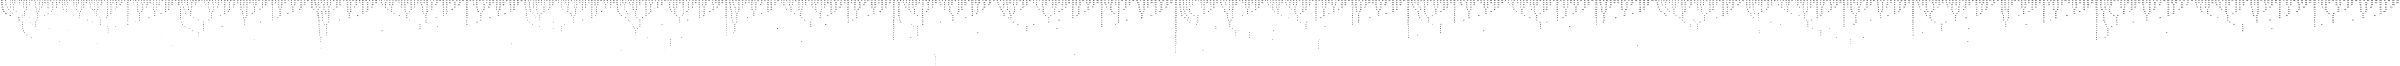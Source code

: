 digraph G {
    size="16,16";
    root=8;
    splines=true;
    2 -> 1;
    4 -> 2;
    8 -> 4;
    16 -> 8;
    5 -> 16;
    32 -> 16;
    64 -> 32;
    10 -> 5;
    21 -> 64;
    128 -> 64;
    3 -> 10;
    20 -> 10;
    256 -> 128;
    6 -> 3;
    40 -> 20;
    42 -> 21;
    85 -> 256;
    512 -> 256;
    13 -> 40;
    80 -> 40;
    84 -> 42;
    12 -> 6;
    1024 -> 512;
    24 -> 12;
    26 -> 13;
    160 -> 80;
    168 -> 84;
    170 -> 85;
    341 -> 1024;
    2048 -> 1024;
    53 -> 160;
    320 -> 160;
    336 -> 168;
    340 -> 170;
    48 -> 24;
    52 -> 26;
    4096 -> 2048;
    640 -> 320;
    672 -> 336;
    96 -> 48;
    113 -> 340;
    680 -> 340;
    106 -> 53;
    682 -> 341;
    17 -> 52;
    104 -> 52;
    1365 -> 4096;
    8192 -> 4096;
    192 -> 96;
    213 -> 640;
    1280 -> 640;
    1344 -> 672;
    1360 -> 680;
    208 -> 104;
    35 -> 106;
    212 -> 106;
    227 -> 682;
    1364 -> 682;
    226 -> 113;
    34 -> 17;
    16384 -> 8192;
    2560 -> 1280;
    384 -> 192;
    2688 -> 1344;
    70 -> 35;
    454 -> 227;
    75 -> 226;
    452 -> 226;
    11 -> 34;
    68 -> 34;
    453 -> 1360;
    2720 -> 1360;
    69 -> 208;
    416 -> 208;
    424 -> 212;
    426 -> 213;
    2730 -> 1365;
    2728 -> 1364;
    5461 -> 16384;
    32768 -> 16384;
    853 -> 2560;
    5120 -> 2560;
    5376 -> 2688;
    768 -> 384;
    904 -> 452;
    136 -> 68;
    23 -> 70;
    140 -> 70;
    151 -> 454;
    908 -> 454;
    906 -> 453;
    5440 -> 2720;
    138 -> 69;
    150 -> 75;
    22 -> 11;
    141 -> 424;
    848 -> 424;
    832 -> 416;
    852 -> 426;
    5460 -> 2730;
    909 -> 2728;
    5456 -> 2728;
    65536 -> 32768;
    10240 -> 5120;
    10752 -> 5376;
    1536 -> 768;
    301 -> 904;
    1808 -> 904;
    45 -> 136;
    272 -> 136;
    1812 -> 906;
    276 -> 138;
    280 -> 140;
    1816 -> 908;
    282 -> 141;
    1818 -> 909;
    300 -> 150;
    46 -> 23;
    302 -> 151;
    7 -> 22;
    44 -> 22;
    1813 -> 5440;
    10880 -> 5440;
    277 -> 832;
    1664 -> 832;
    1696 -> 848;
    10912 -> 5456;
    1704 -> 852;
    1706 -> 853;
    10922 -> 5461;
    10920 -> 5460;
    21845 -> 65536;
    131072 -> 65536;
    3413 -> 10240;
    20480 -> 10240;
    21504 -> 10752;
    3072 -> 1536;
    21760 -> 10880;
    3328 -> 1664;
    14 -> 7;
    3616 -> 1808;
    544 -> 272;
    3624 -> 1812;
    552 -> 276;
    3626 -> 1813;
    554 -> 277;
    605 -> 1816;
    3632 -> 1816;
    93 -> 280;
    560 -> 280;
    564 -> 282;
    3636 -> 1818;
    565 -> 1696;
    3392 -> 1696;
    3637 -> 10912;
    21824 -> 10912;
    3408 -> 1704;
    21840 -> 10920;
    3412 -> 1706;
    21844 -> 10922;
    600 -> 300;
    602 -> 301;
    90 -> 45;
    15 -> 46;
    92 -> 46;
    604 -> 302;
    88 -> 44;
    262144 -> 131072;
    40960 -> 20480;
    43008 -> 21504;
    6144 -> 3072;
    7253 -> 21760;
    43520 -> 21760;
    1109 -> 3328;
    6656 -> 3328;
    28 -> 14;
    30 -> 15;
    1205 -> 3616;
    7232 -> 3616;
    181 -> 544;
    1088 -> 544;
    7248 -> 3624;
    1104 -> 552;
    7252 -> 3626;
    1108 -> 554;
    7264 -> 3632;
    1120 -> 560;
    1128 -> 564;
    7272 -> 3636;
    1130 -> 565;
    7274 -> 3637;
    6784 -> 3392;
    43648 -> 21824;
    6816 -> 3408;
    43680 -> 21840;
    1137 -> 3412;
    6824 -> 3412;
    6826 -> 3413;
    43690 -> 21845;
    7281 -> 21844;
    43688 -> 21844;
    1200 -> 600;
    29 -> 88;
    176 -> 88;
    1204 -> 602;
    180 -> 90;
    184 -> 92;
    186 -> 93;
    1210 -> 605;
    201 -> 604;
    1208 -> 604;
    87381 -> 262144;
    524288 -> 262144;
    13653 -> 40960;
    81920 -> 40960;
    86016 -> 43008;
    12288 -> 6144;
    87040 -> 43520;
    13312 -> 6656;
    2261 -> 6784;
    13568 -> 6784;
    14549 -> 43648;
    87296 -> 43648;
    9 -> 28;
    56 -> 28;
    58 -> 29;
    60 -> 30;
    13632 -> 6816;
    87360 -> 43680;
    13648 -> 6824;
    87376 -> 43688;
    2275 -> 6826;
    13652 -> 6826;
    14563 -> 43690;
    87380 -> 43690;
    2400 -> 1200;
    352 -> 176;
    401 -> 1204;
    2408 -> 1204;
    2410 -> 1205;
    362 -> 181;
    360 -> 180;
    61 -> 184;
    368 -> 184;
    2416 -> 1208;
    372 -> 186;
    403 -> 1210;
    2420 -> 1210;
    14464 -> 7232;
    2176 -> 1088;
    402 -> 201;
    14496 -> 7248;
    2208 -> 1104;
    2417 -> 7252;
    14504 -> 7252;
    14506 -> 7253;
    2218 -> 1109;
    369 -> 1108;
    2216 -> 1108;
    2421 -> 7264;
    14528 -> 7264;
    373 -> 1120;
    2240 -> 1120;
    2256 -> 1128;
    14544 -> 7272;
    2260 -> 1130;
    14548 -> 7274;
    2274 -> 1137;
    14562 -> 7281;
    1048576 -> 524288;
    163840 -> 81920;
    172032 -> 86016;
    24576 -> 12288;
    29013 -> 87040;
    174080 -> 87040;
    4437 -> 13312;
    26624 -> 13312;
    27136 -> 13568;
    174592 -> 87296;
    4821 -> 14464;
    28928 -> 14464;
    18 -> 9;
    802 -> 401;
    804 -> 402;
    806 -> 403;
    28992 -> 14496;
    4416 -> 2208;
    29008 -> 14504;
    4432 -> 2216;
    4835 -> 14506;
    29012 -> 14506;
    739 -> 2218;
    4436 -> 2218;
    112 -> 56;
    19 -> 58;
    116 -> 58;
    120 -> 60;
    122 -> 61;
    27264 -> 13632;
    174720 -> 87360;
    29056 -> 14528;
    4480 -> 2240;
    725 -> 2176;
    4352 -> 2176;
    4549 -> 13648;
    27296 -> 13648;
    29125 -> 87376;
    174752 -> 87376;
    4512 -> 2256;
    29088 -> 14544;
    27304 -> 13652;
    27306 -> 13653;
    174762 -> 87381;
    4522 -> 2261;
    29098 -> 14549;
    174760 -> 87380;
    753 -> 2260;
    4520 -> 2260;
    4849 -> 14548;
    29096 -> 14548;
    4800 -> 2400;
    117 -> 352;
    704 -> 352;
    4548 -> 2274;
    4550 -> 2275;
    29126 -> 14563;
    29124 -> 14562;
    4816 -> 2408;
    720 -> 360;
    803 -> 2410;
    4820 -> 2410;
    724 -> 362;
    736 -> 368;
    805 -> 2416;
    4832 -> 2416;
    4834 -> 2417;
    738 -> 369;
    744 -> 372;
    4840 -> 2420;
    4842 -> 2421;
    746 -> 373;
    349525 -> 1048576;
    2097152 -> 1048576;
    54613 -> 163840;
    327680 -> 163840;
    344064 -> 172032;
    49152 -> 24576;
    348160 -> 174080;
    53248 -> 26624;
    9045 -> 27136;
    54272 -> 27136;
    58197 -> 174592;
    349184 -> 174592;
    57856 -> 28928;
    54528 -> 27264;
    8704 -> 4352;
    9685 -> 29056;
    58112 -> 29056;
    1493 -> 4480;
    8960 -> 4480;
    36 -> 18;
    38 -> 19;
    54592 -> 27296;
    349504 -> 174752;
    267 -> 802;
    1604 -> 802;
    9024 -> 4512;
    1608 -> 804;
    58176 -> 29088;
    1612 -> 806;
    1606 -> 803;
    9101 -> 27304;
    54608 -> 27304;
    58253 -> 174760;
    349520 -> 174760;
    54612 -> 27306;
    349524 -> 174762;
    1507 -> 4522;
    9044 -> 4522;
    9699 -> 29098;
    58196 -> 29098;
    9040 -> 4520;
    58192 -> 29096;
    1610 -> 805;
    57984 -> 28992;
    8832 -> 4416;
    9600 -> 4800;
    1408 -> 704;
    9096 -> 4548;
    9098 -> 4549;
    58250 -> 29125;
    9100 -> 4550;
    58252 -> 29126;
    58248 -> 29124;
    9669 -> 29008;
    58016 -> 29008;
    1477 -> 4432;
    8864 -> 4432;
    1605 -> 4816;
    9632 -> 4816;
    1440 -> 720;
    58024 -> 29012;
    58026 -> 29013;
    8874 -> 4437;
    9642 -> 4821;
    8872 -> 4436;
    349440 -> 174720;
    1450 -> 725;
    9640 -> 4820;
    241 -> 724;
    1448 -> 724;
    245 -> 736;
    1472 -> 736;
    9664 -> 4832;
    1611 -> 4834;
    9668 -> 4834;
    9670 -> 4835;
    1478 -> 739;
    1476 -> 738;
    1488 -> 744;
    1613 -> 4840;
    9680 -> 4840;
    9684 -> 4842;
    1492 -> 746;
    37 -> 112;
    224 -> 112;
    1506 -> 753;
    9698 -> 4849;
    232 -> 116;
    234 -> 117;
    240 -> 120;
    244 -> 122;
    4194304 -> 2097152;
    655360 -> 327680;
    688128 -> 344064;
    98304 -> 49152;
    116053 -> 348160;
    696320 -> 348160;
    17749 -> 53248;
    106496 -> 53248;
    108544 -> 54272;
    698368 -> 349184;
    19285 -> 57856;
    115712 -> 57856;
    2901 -> 8704;
    17408 -> 8704;
    72 -> 36;
    74 -> 37;
    76 -> 38;
    3208 -> 1604;
    3210 -> 1605;
    535 -> 1606;
    3212 -> 1606;
    3216 -> 1608;
    3220 -> 1610;
    3222 -> 1611;
    537 -> 1612;
    3224 -> 1612;
    3226 -> 1613;
    115968 -> 57984;
    17664 -> 8832;
    116032 -> 58016;
    17728 -> 8864;
    19341 -> 58024;
    116048 -> 58024;
    2957 -> 8872;
    17744 -> 8872;
    116052 -> 58026;
    17748 -> 8874;
    448 -> 224;
    77 -> 232;
    464 -> 232;
    468 -> 234;
    480 -> 240;
    482 -> 241;
    81 -> 244;
    488 -> 244;
    490 -> 245;
    109056 -> 54528;
    17920 -> 8960;
    116224 -> 58112;
    698880 -> 349440;
    534 -> 267;
    18197 -> 54592;
    109184 -> 54592;
    116501 -> 349504;
    699008 -> 349504;
    18048 -> 9024;
    116352 -> 58176;
    109216 -> 54608;
    699040 -> 349520;
    3013 -> 9040;
    18080 -> 9040;
    19397 -> 58192;
    116384 -> 58192;
    109224 -> 54612;
    109226 -> 54613;
    699050 -> 349525;
    18090 -> 9045;
    116394 -> 58197;
    699048 -> 349524;
    18088 -> 9044;
    116392 -> 58196;
    19200 -> 9600;
    469 -> 1408;
    2816 -> 1408;
    18192 -> 9096;
    116496 -> 58248;
    18196 -> 9098;
    116500 -> 58250;
    3033 -> 9100;
    18200 -> 9100;
    18202 -> 9101;
    116506 -> 58253;
    19417 -> 58252;
    116504 -> 58252;
    19264 -> 9632;
    2880 -> 1440;
    3213 -> 9640;
    19280 -> 9640;
    2896 -> 1448;
    19284 -> 9642;
    483 -> 1450;
    2900 -> 1450;
    2944 -> 1472;
    3221 -> 9664;
    19328 -> 9664;
    19336 -> 9668;
    19338 -> 9669;
    2954 -> 1477;
    3223 -> 9670;
    19340 -> 9670;
    2956 -> 1478;
    2952 -> 1476;
    2976 -> 1488;
    19360 -> 9680;
    19368 -> 9684;
    19370 -> 9685;
    2986 -> 1493;
    497 -> 1492;
    2984 -> 1492;
    3012 -> 1506;
    3014 -> 1507;
    19398 -> 9699;
    19396 -> 9698;
    1398101 -> 4194304;
    8388608 -> 4194304;
    218453 -> 655360;
    1310720 -> 655360;
    196608 -> 98304;
    1376256 -> 688128;
    1392640 -> 696320;
    212992 -> 106496;
    36181 -> 108544;
    217088 -> 108544;
    232789 -> 698368;
    1396736 -> 698368;
    231424 -> 115712;
    34816 -> 17408;
    1068 -> 534;
    1070 -> 535;
    1074 -> 537;
    5973 -> 17920;
    35840 -> 17920;
    38741 -> 116224;
    232448 -> 116224;
    144 -> 72;
    148 -> 74;
    25 -> 76;
    152 -> 76;
    154 -> 77;
    162 -> 81;
    36096 -> 18048;
    232704 -> 116352;
    218368 -> 109184;
    1398016 -> 699008;
    1069 -> 3208;
    6416 -> 3208;
    6420 -> 3210;
    6424 -> 3212;
    6426 -> 3213;
    6432 -> 3216;
    1073 -> 3220;
    6440 -> 3220;
    6442 -> 3221;
    6444 -> 3222;
    6446 -> 3223;
    6448 -> 3224;
    1075 -> 3226;
    6452 -> 3226;
    36405 -> 109216;
    218432 -> 109216;
    233013 -> 699040;
    1398080 -> 699040;
    36160 -> 18080;
    232768 -> 116384;
    218448 -> 109224;
    1398096 -> 699048;
    218452 -> 109226;
    1398100 -> 699050;
    36180 -> 18090;
    232788 -> 116394;
    6029 -> 18088;
    36176 -> 18088;
    38797 -> 116392;
    232784 -> 116392;
    38560 -> 19280;
    965 -> 2896;
    5792 -> 2896;
    231936 -> 115968;
    35328 -> 17664;
    38400 -> 19200;
    5632 -> 2816;
    36384 -> 18192;
    232992 -> 116496;
    6065 -> 18196;
    36392 -> 18196;
    36394 -> 18197;
    233002 -> 116501;
    38833 -> 116500;
    233000 -> 116500;
    36400 -> 18200;
    233008 -> 116504;
    6067 -> 18202;
    36404 -> 18202;
    38835 -> 116506;
    233012 -> 116506;
    38677 -> 116032;
    232064 -> 116032;
    5909 -> 17728;
    35456 -> 17728;
    6421 -> 19264;
    38528 -> 19264;
    5760 -> 2880;
    232096 -> 116048;
    218112 -> 109056;
    1397760 -> 698880;
    35488 -> 17744;
    232104 -> 116052;
    232106 -> 116053;
    35498 -> 17749;
    38570 -> 19285;
    5802 -> 2901;
    35496 -> 17748;
    38568 -> 19284;
    5800 -> 2900;
    981 -> 2944;
    5888 -> 2944;
    38656 -> 19328;
    6445 -> 19336;
    38672 -> 19336;
    5904 -> 2952;
    38676 -> 19338;
    5908 -> 2954;
    38680 -> 19340;
    38682 -> 19341;
    5914 -> 2957;
    985 -> 2956;
    5912 -> 2956;
    5952 -> 2976;
    6453 -> 19360;
    38720 -> 19360;
    38736 -> 19368;
    5968 -> 2984;
    38740 -> 19370;
    995 -> 2986;
    5972 -> 2986;
    149 -> 448;
    896 -> 448;
    6024 -> 3012;
    6026 -> 3013;
    38794 -> 19397;
    6028 -> 3014;
    38796 -> 19398;
    6465 -> 19396;
    38792 -> 19396;
    928 -> 464;
    936 -> 468;
    938 -> 469;
    6066 -> 3033;
    38834 -> 19417;
    960 -> 480;
    964 -> 482;
    966 -> 483;
    976 -> 488;
    163 -> 490;
    980 -> 490;
    994 -> 497;
    16777216 -> 8388608;
    2621440 -> 1310720;
    393216 -> 196608;
    2752512 -> 1376256;
    464213 -> 1392640;
    2785280 -> 1392640;
    70997 -> 212992;
    425984 -> 212992;
    434176 -> 217088;
    2793472 -> 1396736;
    77141 -> 231424;
    462848 -> 231424;
    11605 -> 34816;
    69632 -> 34816;
    50 -> 25;
    72768 -> 36384;
    465984 -> 232992;
    72784 -> 36392;
    466000 -> 233000;
    12131 -> 36394;
    72788 -> 36394;
    77667 -> 233002;
    466004 -> 233002;
    2136 -> 1068;
    2138 -> 1069;
    2140 -> 1070;
    12133 -> 36400;
    72800 -> 36400;
    2146 -> 1073;
    2148 -> 1074;
    2150 -> 1075;
    77669 -> 233008;
    466016 -> 233008;
    72810 -> 36405;
    466026 -> 233013;
    72808 -> 36404;
    466024 -> 233012;
    70656 -> 35328;
    463872 -> 231936;
    71680 -> 35840;
    464896 -> 232448;
    464128 -> 232064;
    70912 -> 35456;
    77056 -> 38528;
    11520 -> 5760;
    288 -> 144;
    49 -> 148;
    296 -> 148;
    298 -> 149;
    304 -> 152;
    51 -> 154;
    308 -> 154;
    12853 -> 38560;
    77120 -> 38560;
    11584 -> 5792;
    324 -> 162;
    77365 -> 232096;
    464192 -> 232096;
    436224 -> 218112;
    2795520 -> 1397760;
    11829 -> 35488;
    70976 -> 35488;
    326 -> 163;
    464208 -> 232104;
    70992 -> 35496;
    464212 -> 232106;
    70996 -> 35498;
    77140 -> 38570;
    11604 -> 5802;
    77136 -> 38568;
    1933 -> 5800;
    11600 -> 5800;
    76800 -> 38400;
    1877 -> 5632;
    11264 -> 5632;
    72789 -> 218368;
    436736 -> 218368;
    466005 -> 1398016;
    2796032 -> 1398016;
    72192 -> 36096;
    465408 -> 232704;
    11776 -> 5888;
    12885 -> 38656;
    77312 -> 38656;
    12832 -> 6416;
    77344 -> 38672;
    11808 -> 5904;
    12840 -> 6420;
    77354 -> 38677;
    11818 -> 5909;
    12842 -> 6421;
    2141 -> 6424;
    12848 -> 6424;
    77352 -> 38676;
    12852 -> 6426;
    1969 -> 5908;
    11816 -> 5908;
    12893 -> 38680;
    77360 -> 38680;
    77364 -> 38682;
    1971 -> 5914;
    11828 -> 5914;
    11824 -> 5912;
    12864 -> 6432;
    12880 -> 6440;
    2147 -> 6442;
    12884 -> 6442;
    12888 -> 6444;
    12890 -> 6445;
    12892 -> 6446;
    2149 -> 6448;
    12896 -> 6448;
    12904 -> 6452;
    12906 -> 6453;
    436864 -> 218432;
    2796160 -> 1398080;
    12053 -> 36160;
    72320 -> 36160;
    77589 -> 232768;
    465536 -> 232768;
    11904 -> 5952;
    77440 -> 38720;
    12930 -> 6465;
    77472 -> 38736;
    1989 -> 5968;
    11936 -> 5968;
    436896 -> 218448;
    2796192 -> 1398096;
    72352 -> 36176;
    465568 -> 232784;
    72817 -> 218452;
    436904 -> 218452;
    436906 -> 218453;
    2796202 -> 1398101;
    72362 -> 36181;
    465578 -> 232789;
    11946 -> 5973;
    77482 -> 38741;
    466033 -> 1398100;
    2796200 -> 1398100;
    72360 -> 36180;
    465576 -> 232788;
    12913 -> 38740;
    77480 -> 38740;
    11944 -> 5972;
    1792 -> 896;
    12048 -> 6024;
    77584 -> 38792;
    12052 -> 6026;
    12931 -> 38794;
    77588 -> 38794;
    2009 -> 6028;
    12056 -> 6028;
    12058 -> 6029;
    77594 -> 38797;
    77592 -> 38796;
    309 -> 928;
    1856 -> 928;
    1872 -> 936;
    1876 -> 938;
    77666 -> 38833;
    12130 -> 6065;
    12134 -> 6067;
    77670 -> 38835;
    12132 -> 6066;
    77668 -> 38834;
    1920 -> 960;
    321 -> 964;
    1928 -> 964;
    1930 -> 965;
    1932 -> 966;
    325 -> 976;
    1952 -> 976;
    1960 -> 980;
    1962 -> 981;
    1970 -> 985;
    331 -> 994;
    1988 -> 994;
    1990 -> 995;
    5592405 -> 16777216;
    33554432 -> 16777216;
    873813 -> 2621440;
    5242880 -> 2621440;
    5505024 -> 2752512;
    786432 -> 393216;
    5570560 -> 2785280;
    851968 -> 425984;
    144725 -> 434176;
    868352 -> 434176;
    931157 -> 2793472;
    5586944 -> 2793472;
    925696 -> 462848;
    139264 -> 69632;
    4277 -> 12832;
    25664 -> 12832;
    25781 -> 77344;
    154688 -> 77344;
    23616 -> 11808;
    25680 -> 12840;
    154704 -> 77352;
    154708 -> 77354;
    3939 -> 11818;
    23636 -> 11818;
    25684 -> 12842;
    23632 -> 11816;
    25696 -> 12848;
    98 -> 49;
    100 -> 50;
    102 -> 51;
    25704 -> 12852;
    25706 -> 12853;
    154730 -> 77365;
    23658 -> 11829;
    154720 -> 77360;
    154728 -> 77364;
    23656 -> 11828;
    145536 -> 72768;
    931968 -> 465984;
    25728 -> 12864;
    24261 -> 72784;
    145568 -> 72784;
    155333 -> 466000;
    932000 -> 466000;
    4293 -> 12880;
    25760 -> 12880;
    145576 -> 72788;
    145578 -> 72789;
    932008 -> 466004;
    932010 -> 466005;
    4272 -> 2136;
    25770 -> 12885;
    4276 -> 2138;
    25768 -> 12884;
    713 -> 2140;
    4280 -> 2140;
    4282 -> 2141;
    25786 -> 12893;
    25776 -> 12888;
    145600 -> 72800;
    932032 -> 466016;
    715 -> 2146;
    4292 -> 2146;
    3941 -> 11824;
    23648 -> 11824;
    4296 -> 2148;
    4294 -> 2147;
    4300 -> 2150;
    4298 -> 2149;
    24269 -> 72808;
    145616 -> 72808;
    155341 -> 466024;
    932048 -> 466024;
    145620 -> 72810;
    932052 -> 466026;
    4301 -> 12904;
    25808 -> 12904;
    25812 -> 12906;
    145634 -> 72817;
    932066 -> 466033;
    25826 -> 12913;
    145621 -> 436864;
    873728 -> 436864;
    932053 -> 2796160;
    5592320 -> 2796160;
    144640 -> 72320;
    931072 -> 465536;
    23808 -> 11904;
    25813 -> 77440;
    154880 -> 77440;
    25860 -> 12930;
    25862 -> 12931;
    154944 -> 77472;
    141312 -> 70656;
    927744 -> 463872;
    23872 -> 11936;
    873792 -> 436896;
    5592384 -> 2796192;
    24117 -> 72352;
    144704 -> 72352;
    155189 -> 465568;
    931136 -> 465568;
    873808 -> 436904;
    5592400 -> 2796200;
    145635 -> 436906;
    873812 -> 436906;
    932067 -> 2796202;
    5592404 -> 2796202;
    144724 -> 72362;
    931156 -> 465578;
    23892 -> 11946;
    25827 -> 77482;
    154964 -> 77482;
    144720 -> 72360;
    931152 -> 465576;
    154960 -> 77480;
    3981 -> 11944;
    23888 -> 11944;
    23893 -> 71680;
    143360 -> 71680;
    154965 -> 464896;
    929792 -> 464896;
    3744 -> 1872;
    144384 -> 72192;
    930816 -> 465408;
    625 -> 1876;
    3752 -> 1876;
    154709 -> 464128;
    928256 -> 464128;
    23637 -> 70912;
    141824 -> 70912;
    25685 -> 77056;
    154112 -> 77056;
    23040 -> 11520;
    597 -> 1792;
    3584 -> 1792;
    24096 -> 12048;
    25861 -> 77584;
    155168 -> 77584;
    4017 -> 12052;
    24104 -> 12052;
    24106 -> 12053;
    155178 -> 77589;
    155176 -> 77588;
    24112 -> 12056;
    155184 -> 77592;
    4019 -> 12058;
    24116 -> 12058;
    155188 -> 77594;
    576 -> 288;
    592 -> 296;
    99 -> 298;
    596 -> 298;
    101 -> 304;
    608 -> 304;
    616 -> 308;
    618 -> 309;
    154240 -> 77120;
    3861 -> 11584;
    23168 -> 11584;
    928384 -> 464192;
    872448 -> 436224;
    648 -> 324;
    5591040 -> 2795520;
    652 -> 326;
    141952 -> 70976;
    5592064 -> 2796032;
    3712 -> 1856;
    642 -> 321;
    650 -> 325;
    662 -> 331;
    928416 -> 464208;
    873472 -> 436736;
    141984 -> 70992;
    23200 -> 11600;
    25713 -> 77140;
    154280 -> 77140;
    23208 -> 11604;
    23665 -> 70996;
    141992 -> 70996;
    928426 -> 464213;
    141994 -> 70997;
    154282 -> 77141;
    23210 -> 11605;
    154737 -> 464212;
    928424 -> 464212;
    3754 -> 1877;
    25780 -> 12890;
    4297 -> 12892;
    25784 -> 12892;
    153600 -> 76800;
    22528 -> 11264;
    24262 -> 12131;
    155334 -> 77667;
    24266 -> 12133;
    155338 -> 77669;
    155332 -> 77666;
    4043 -> 12130;
    24260 -> 12130;
    24268 -> 12134;
    155340 -> 77670;
    24264 -> 12132;
    25889 -> 77668;
    155336 -> 77668;
    3925 -> 11776;
    23552 -> 11776;
    154624 -> 77312;
    25792 -> 12896;
    3840 -> 1920;
    3856 -> 1928;
    643 -> 1930;
    3860 -> 1930;
    3864 -> 1932;
    3866 -> 1933;
    3904 -> 1952;
    653 -> 1960;
    3920 -> 1960;
    3924 -> 1962;
    3938 -> 1969;
    3940 -> 1970;
    3942 -> 1971;
    3976 -> 1988;
    3978 -> 1989;
    663 -> 1990;
    3980 -> 1990;
    4018 -> 2009;
    154272 -> 77136;
    67108864 -> 33554432;
    10485760 -> 5242880;
    11010048 -> 5505024;
    1572864 -> 786432;
    1856853 -> 5570560;
    11141120 -> 5570560;
    283989 -> 851968;
    1703936 -> 851968;
    1736704 -> 868352;
    11173888 -> 5586944;
    308565 -> 925696;
    1851392 -> 925696;
    46421 -> 139264;
    278528 -> 139264;
    48520 -> 24260;
    46416 -> 23208;
    1856512 -> 928256;
    48192 -> 24096;
    310336 -> 155168;
    48208 -> 24104;
    51725 -> 155176;
    310352 -> 155176;
    8035 -> 24106;
    48212 -> 24106;
    310356 -> 155178;
    46080 -> 23040;
    51427 -> 154282;
    308564 -> 154282;
    46420 -> 23210;
    8037 -> 24112;
    48224 -> 24112;
    310368 -> 155184;
    48232 -> 24116;
    48234 -> 24117;
    310378 -> 155189;
    51729 -> 155188;
    310376 -> 155188;
    51328 -> 25664;
    309376 -> 154688;
    47232 -> 23616;
    1152 -> 576;
    51360 -> 25680;
    309408 -> 154704;
    7877 -> 23632;
    47264 -> 23632;
    197 -> 592;
    1184 -> 592;
    51569 -> 154708;
    309416 -> 154708;
    47272 -> 23636;
    8561 -> 25684;
    51368 -> 25684;
    309418 -> 154709;
    47274 -> 23637;
    51370 -> 25685;
    1194 -> 597;
    1192 -> 596;
    8565 -> 25696;
    51392 -> 25696;
    51573 -> 154720;
    309440 -> 154720;
    196 -> 98;
    47296 -> 23648;
    33 -> 100;
    200 -> 100;
    198 -> 99;
    204 -> 102;
    202 -> 101;
    51408 -> 25704;
    309456 -> 154728;
    51412 -> 25706;
    309460 -> 154730;
    47316 -> 23658;
    7885 -> 23656;
    47312 -> 23656;
    205 -> 616;
    1232 -> 616;
    1236 -> 618;
    1250 -> 625;
    7168 -> 3584;
    51426 -> 25713;
    47330 -> 23665;
    309474 -> 154737;
    8594 -> 4297;
    51456 -> 25728;
    291072 -> 145536;
    1863936 -> 931968;
    51413 -> 154240;
    308480 -> 154240;
    46336 -> 23168;
    309461 -> 928384;
    1856768 -> 928384;
    1744896 -> 872448;
    11182080 -> 5591040;
    1296 -> 648;
    47317 -> 141952;
    283904 -> 141952;
    1284 -> 642;
    1300 -> 650;
    217 -> 652;
    1304 -> 652;
    1306 -> 653;
    51777 -> 155332;
    310664 -> 155332;
    1324 -> 662;
    1326 -> 663;
    283984 -> 141992;
    1856848 -> 928424;
    291136 -> 145568;
    1864000 -> 932000;
    51520 -> 25760;
    7488 -> 3744;
    1864021 -> 5592064;
    11184128 -> 5592064;
    1856832 -> 928416;
    291157 -> 873472;
    1746944 -> 873472;
    283968 -> 141984;
    48525 -> 145576;
    291152 -> 145576;
    310669 -> 932008;
    1864016 -> 932008;
    291156 -> 145578;
    1864020 -> 932010;
    51540 -> 25770;
    8589 -> 25768;
    51536 -> 25768;
    7504 -> 3752;
    308560 -> 154280;
    8544 -> 4272;
    51552 -> 25776;
    309475 -> 928426;
    1856852 -> 928426;
    47331 -> 141994;
    283988 -> 141994;
    1425 -> 4276;
    8552 -> 4276;
    8554 -> 4277;
    51562 -> 25781;
    8593 -> 25780;
    51560 -> 25780;
    8560 -> 4280;
    51568 -> 25784;
    1427 -> 4282;
    8564 -> 4282;
    8595 -> 25786;
    51572 -> 25786;
    48533 -> 145600;
    291200 -> 145600;
    310677 -> 932032;
    1864064 -> 932032;
    307200 -> 153600;
    7509 -> 22528;
    45056 -> 22528;
    8584 -> 4292;
    48522 -> 24261;
    310666 -> 155333;
    8586 -> 4293;
    8592 -> 4296;
    1426 -> 713;
    1431 -> 4294;
    8588 -> 4294;
    1430 -> 715;
    1433 -> 4300;
    8600 -> 4300;
    8602 -> 4301;
    8596 -> 4298;
    310682 -> 155341;
    51616 -> 25808;
    291232 -> 145616;
    1864096 -> 932048;
    48538 -> 24269;
    291240 -> 145620;
    1864104 -> 932052;
    51624 -> 25812;
    291242 -> 145621;
    1864106 -> 932053;
    51626 -> 25813;
    308224 -> 154112;
    8087 -> 24262;
    48524 -> 24262;
    310668 -> 155334;
    48528 -> 24264;
    310672 -> 155336;
    47104 -> 23552;
    291268 -> 145634;
    1864132 -> 932066;
    51652 -> 25826;
    291270 -> 145635;
    1864134 -> 932067;
    51654 -> 25827;
    51541 -> 154624;
    309248 -> 154624;
    48532 -> 24266;
    51779 -> 155338;
    310676 -> 155338;
    8597 -> 25792;
    51584 -> 25792;
    8089 -> 24268;
    48536 -> 24268;
    310680 -> 155340;
    1237 -> 3712;
    7424 -> 3712;
    1747456 -> 873728;
    11184640 -> 5592320;
    48213 -> 144640;
    289280 -> 144640;
    310357 -> 931072;
    1862144 -> 931072;
    47616 -> 23808;
    309760 -> 154880;
    51720 -> 25860;
    51724 -> 25862;
    51722 -> 25861;
    7680 -> 3840;
    7840 -> 3920;
    1285 -> 3856;
    7712 -> 3856;
    7720 -> 3860;
    7722 -> 3861;
    7728 -> 3864;
    7732 -> 3866;
    7848 -> 3924;
    283648 -> 141824;
    51778 -> 25889;
    7850 -> 3925;
    1286 -> 643;
    309888 -> 154944;
    282624 -> 141312;
    1855488 -> 927744;
    7957 -> 23872;
    47744 -> 23872;
    1747584 -> 873792;
    11184768 -> 5592384;
    289408 -> 144704;
    1862272 -> 931136;
    1301 -> 3904;
    7808 -> 3904;
    291269 -> 873808;
    1747616 -> 873808;
    1864133 -> 5592400;
    11184800 -> 5592400;
    289440 -> 144720;
    1862304 -> 931152;
    1747624 -> 873812;
    1747626 -> 873813;
    11184810 -> 5592405;
    289450 -> 144725;
    1862314 -> 931157;
    11184808 -> 5592404;
    48241 -> 144724;
    289448 -> 144724;
    310385 -> 931156;
    1862312 -> 931156;
    47784 -> 23892;
    309928 -> 154964;
    47786 -> 23893;
    7876 -> 3938;
    7878 -> 3939;
    1313 -> 3940;
    7880 -> 3940;
    7882 -> 3941;
    7884 -> 3942;
    51653 -> 154960;
    309920 -> 154960;
    47776 -> 23888;
    286720 -> 143360;
    1859584 -> 929792;
    1325 -> 3976;
    7952 -> 3976;
    7956 -> 3978;
    7960 -> 3980;
    7962 -> 3981;
    309930 -> 154965;
    288768 -> 144384;
    1861632 -> 930816;
    8034 -> 4017;
    1339 -> 4018;
    8036 -> 4018;
    8038 -> 4019;
    1251 -> 3754;
    7508 -> 3754;
    8086 -> 4043;
    1216 -> 608;
    7733 -> 23200;
    46400 -> 23200;
    308544 -> 154272;
    22369621 -> 67108864;
    134217728 -> 67108864;
    3495253 -> 10485760;
    20971520 -> 10485760;
    22020096 -> 11010048;
    3145728 -> 1572864;
    22282240 -> 11141120;
    3407872 -> 1703936;
    578901 -> 1736704;
    3473408 -> 1736704;
    3724629 -> 11173888;
    22347776 -> 11173888;
    3702784 -> 1851392;
    557056 -> 278528;
    103440 -> 51720;
    103444 -> 51722;
    17241 -> 51724;
    103448 -> 51724;
    103450 -> 51725;
    103458 -> 51729;
    3728032 -> 1864016;
    95573 -> 286720;
    573440 -> 286720;
    619861 -> 1859584;
    3719168 -> 1859584;
    15424 -> 7712;
    66 -> 33;
    2573 -> 7720;
    15440 -> 7720;
    15444 -> 7722;
    15456 -> 7728;
    578896 -> 289448;
    3724624 -> 1862312;
    2577 -> 7732;
    15464 -> 7732;
    15466 -> 7733;
    102853 -> 308560;
    617120 -> 308560;
    96384 -> 48192;
    103445 -> 310336;
    620672 -> 310336;
    103554 -> 51777;
    103558 -> 51779;
    17259 -> 51778;
    103556 -> 51778;
    16069 -> 48208;
    96416 -> 48208;
    620704 -> 310352;
    96424 -> 48212;
    620712 -> 310356;
    96426 -> 48213;
    620714 -> 310357;
    96448 -> 48224;
    620736 -> 310368;
    96483 -> 289450;
    578900 -> 289450;
    620771 -> 1862314;
    3724628 -> 1862314;
    16077 -> 48232;
    96464 -> 48232;
    620752 -> 310376;
    96468 -> 48234;
    103459 -> 310378;
    620756 -> 310378;
    96482 -> 48241;
    620770 -> 310385;
    22369600 -> 11184800;
    578880 -> 289440;
    3724608 -> 1862304;
    2304 -> 1152;
    17109 -> 51328;
    102656 -> 51328;
    103125 -> 309376;
    618752 -> 309376;
    94464 -> 47232;
    619776 -> 309888;
    565248 -> 282624;
    3710976 -> 1855488;
    95488 -> 47744;
    3495168 -> 1747584;
    22369536 -> 11184768;
    582541 -> 1747624;
    3495248 -> 1747624;
    3728269 -> 11184808;
    22369616 -> 11184808;
    102720 -> 51360;
    618837 -> 1856512;
    3713024 -> 1856512;
    618816 -> 309408;
    94528 -> 47264;
    2368 -> 1184;
    2613 -> 7840;
    15680 -> 7840;
    94549 -> 283648;
    567296 -> 283648;
    3495232 -> 1747616;
    618832 -> 309416;
    15757 -> 47272;
    94544 -> 47272;
    102736 -> 51368;
    103139 -> 309418;
    618836 -> 309418;
    94548 -> 47274;
    17123 -> 51370;
    102740 -> 51370;
    2388 -> 1194;
    397 -> 1192;
    2384 -> 1192;
    15696 -> 7848;
    15700 -> 7850;
    3495252 -> 1747626;
    22369620 -> 11184810;
    15765 -> 47296;
    94592 -> 47296;
    102784 -> 51392;
    618880 -> 309440;
    405 -> 1216;
    2432 -> 1216;
    65 -> 196;
    392 -> 196;
    15754 -> 7877;
    394 -> 197;
    396 -> 198;
    400 -> 200;
    17176 -> 8588;
    67 -> 202;
    404 -> 202;
    2625 -> 7876;
    15752 -> 7876;
    408 -> 204;
    15770 -> 7885;
    410 -> 205;
    15756 -> 7878;
    2464 -> 1232;
    102816 -> 51408;
    618912 -> 309456;
    94624 -> 47312;
    17137 -> 51412;
    102824 -> 51412;
    103153 -> 309460;
    618920 -> 309460;
    94632 -> 47316;
    2472 -> 1236;
    102826 -> 51413;
    618922 -> 309461;
    94634 -> 47317;
    434 -> 217;
    103072 -> 51536;
    2474 -> 1237;
    15760 -> 7880;
    2389 -> 7168;
    14336 -> 7168;
    2500 -> 1250;
    102854 -> 51427;
    102852 -> 51426;
    94660 -> 47330;
    618948 -> 309474;
    618950 -> 309475;
    94662 -> 47331;
    2627 -> 7882;
    15764 -> 7882;
    2502 -> 1251;
    2695 -> 8086;
    16172 -> 8086;
    103080 -> 51540;
    16174 -> 8087;
    2865 -> 8596;
    17192 -> 8596;
    15360 -> 7680;
    15768 -> 7884;
    103082 -> 51541;
    17194 -> 8597;
    619840 -> 309920;
    15925 -> 47776;
    95552 -> 47776;
    16178 -> 8089;
    102912 -> 51456;
    582144 -> 291072;
    3727872 -> 1863936;
    616960 -> 308480;
    15445 -> 46336;
    92672 -> 46336;
    3713536 -> 1856768;
    3489792 -> 1744896;
    22364160 -> 11182080;
    567808 -> 283904;
    2568 -> 1284;
    2570 -> 1285;
    2572 -> 1286;
    2592 -> 1296;
    15904 -> 7952;
    433 -> 1300;
    2600 -> 1300;
    15914 -> 7957;
    2602 -> 1301;
    15912 -> 7956;
    2608 -> 1304;
    2653 -> 7960;
    15920 -> 7960;
    435 -> 1306;
    2612 -> 1306;
    15924 -> 7962;
    95568 -> 47784;
    103309 -> 309928;
    619856 -> 309928;
    2626 -> 1313;
    95572 -> 47786;
    619860 -> 309930;
    441 -> 1324;
    2648 -> 1324;
    2650 -> 1325;
    2652 -> 1326;
    2678 -> 1339;
    97045 -> 291136;
    582272 -> 291136;
    621333 -> 1864000;
    3728000 -> 1864000;
    17173 -> 51520;
    103040 -> 51520;
    14976 -> 7488;
    22368256 -> 11184128;
    3713664 -> 1856832;
    3493888 -> 1746944;
    567936 -> 283968;
    582485 -> 1747456;
    3494912 -> 1747456;
    3728213 -> 11184640;
    22369280 -> 11184640;
    577536 -> 288768;
    3713704 -> 1856852;
    92832 -> 46416;
    94661 -> 283984;
    567968 -> 283984;
    618949 -> 1856848;
    3713696 -> 1856848;
    582304 -> 291152;
    617128 -> 308564;
    3713706 -> 1856853;
    567978 -> 283989;
    617130 -> 308565;
    92842 -> 46421;
    15473 -> 46420;
    92840 -> 46420;
    3728042 -> 1864021;
    582314 -> 291157;
    582312 -> 291156;
    3728040 -> 1864020;
    15018 -> 7509;
    17088 -> 8544;
    103104 -> 51552;
    3723264 -> 1861632;
    16070 -> 8035;
    16068 -> 8034;
    16074 -> 8037;
    16072 -> 8036;
    2679 -> 8038;
    16076 -> 8038;
    17104 -> 8552;
    103120 -> 51560;
    2851 -> 8554;
    17108 -> 8554;
    17187 -> 51562;
    103124 -> 51562;
    2853 -> 8560;
    17120 -> 8560;
    103138 -> 51569;
    17122 -> 8561;
    17189 -> 51568;
    103136 -> 51568;
    17128 -> 8564;
    17130 -> 8565;
    103146 -> 51573;
    103144 -> 51572;
    15616 -> 7808;
    2501 -> 7504;
    15008 -> 7504;
    582400 -> 291200;
    3728128 -> 1864064;
    614400 -> 307200;
    90112 -> 45056;
    103168 -> 51584;
    16173 -> 48520;
    97040 -> 48520;
    621328 -> 310664;
    2861 -> 8584;
    17168 -> 8584;
    97044 -> 48522;
    103555 -> 310666;
    621332 -> 310666;
    97050 -> 48525;
    621338 -> 310669;
    17178 -> 8589;
    17172 -> 8586;
    2850 -> 1425;
    17188 -> 8594;
    17186 -> 8593;
    2854 -> 1427;
    17190 -> 8595;
    97066 -> 48533;
    621354 -> 310677;
    17184 -> 8592;
    475 -> 1426;
    2852 -> 1426;
    2862 -> 1431;
    2860 -> 1430;
    2866 -> 1433;
    17200 -> 8600;
    2867 -> 8602;
    17204 -> 8602;
    621364 -> 310682;
    17205 -> 51616;
    103232 -> 51616;
    92160 -> 46080;
    567976 -> 283988;
    97077 -> 291232;
    582464 -> 291232;
    621365 -> 1864096;
    3728192 -> 1864096;
    102741 -> 308224;
    616448 -> 308224;
    582480 -> 291240;
    3728208 -> 1864104;
    103248 -> 51624;
    582484 -> 291242;
    3728212 -> 1864106;
    103252 -> 51626;
    97048 -> 48524;
    621336 -> 310668;
    578560 -> 289280;
    3724288 -> 1862144;
    97056 -> 48528;
    103557 -> 310672;
    621344 -> 310672;
    15701 -> 47104;
    94208 -> 47104;
    618496 -> 309248;
    97089 -> 291268;
    582536 -> 291268;
    621377 -> 1864132;
    3728264 -> 1864132;
    17217 -> 51652;
    103304 -> 51652;
    582540 -> 291270;
    3728268 -> 1864134;
    103308 -> 51654;
    582538 -> 291269;
    3728266 -> 1864133;
    103306 -> 51653;
    16177 -> 48532;
    97064 -> 48532;
    621352 -> 310676;
    95232 -> 47616;
    103253 -> 309760;
    619520 -> 309760;
    96469 -> 289408;
    578816 -> 289408;
    620757 -> 1862272;
    3724544 -> 1862272;
    15016 -> 7508;
    97072 -> 48536;
    621360 -> 310680;
    14848 -> 7424;
    92800 -> 46400;
    617088 -> 308544;
    16179 -> 48538;
    97076 -> 48538;
    268435456 -> 134217728;
    41943040 -> 20971520;
    44040192 -> 22020096;
    6291456 -> 3145728;
    7427413 -> 22282240;
    44564480 -> 22282240;
    1135957 -> 3407872;
    6815744 -> 3407872;
    6946816 -> 3473408;
    44695552 -> 22347776;
    1234261 -> 3702784;
    7405568 -> 3702784;
    185685 -> 557056;
    1114112 -> 557056;
    130 -> 65;
    132 -> 66;
    134 -> 67;
    192768 -> 96384;
    1241344 -> 620672;
    192832 -> 96416;
    206901 -> 620704;
    1241408 -> 620704;
    32141 -> 96424;
    192848 -> 96424;
    1241424 -> 620712;
    192852 -> 96426;
    1241428 -> 620714;
    30947 -> 92842;
    185684 -> 92842;
    32149 -> 96448;
    192896 -> 96448;
    1241472 -> 620736;
    192928 -> 96464;
    206917 -> 620752;
    1241504 -> 620752;
    192936 -> 96468;
    1241512 -> 620756;
    192938 -> 96469;
    1241514 -> 620757;
    192964 -> 96482;
    192966 -> 96483;
    1241542 -> 620771;
    206923 -> 620770;
    1241540 -> 620770;
    205312 -> 102656;
    1237504 -> 618752;
    188928 -> 94464;
    4608 -> 2304;
    205440 -> 102720;
    1237632 -> 618816;
    31509 -> 94528;
    189056 -> 94528;
    789 -> 2368;
    4736 -> 2368;
    7449256 -> 3724628;
    206277 -> 618832;
    1237664 -> 618832;
    189088 -> 94544;
    4768 -> 2384;
    34245 -> 102736;
    205472 -> 102736;
    1237672 -> 618836;
    189096 -> 94548;
    4776 -> 2388;
    4778 -> 2389;
    205480 -> 102740;
    1237674 -> 618837;
    189098 -> 94549;
    205482 -> 102741;
    189184 -> 94592;
    34261 -> 102784;
    205568 -> 102784;
    206293 -> 618880;
    1237760 -> 618880;
    4864 -> 2432;
    784 -> 392;
    131 -> 394;
    788 -> 394;
    792 -> 396;
    794 -> 397;
    133 -> 400;
    800 -> 400;
    808 -> 404;
    810 -> 405;
    816 -> 408;
    820 -> 410;
    821 -> 2464;
    4928 -> 2464;
    205632 -> 102816;
    1237824 -> 618912;
    31541 -> 94624;
    189248 -> 94624;
    205648 -> 102824;
    1237840 -> 618920;
    189264 -> 94632;
    4944 -> 2472;
    34275 -> 102826;
    205652 -> 102826;
    206307 -> 618922;
    1237844 -> 618922;
    189268 -> 94634;
    4948 -> 2474;
    866 -> 433;
    868 -> 434;
    870 -> 435;
    882 -> 441;
    28672 -> 14336;
    833 -> 2500;
    5000 -> 2500;
    1237898 -> 618949;
    5002 -> 2501;
    205706 -> 102853;
    205708 -> 102854;
    205704 -> 102852;
    31553 -> 94660;
    189320 -> 94660;
    1237896 -> 618948;
    1237900 -> 618950;
    189324 -> 94662;
    5004 -> 2502;
    34380 -> 17190;
    950 -> 475;
    205824 -> 102912;
    1237845 -> 3713536;
    7427072 -> 3713536;
    189269 -> 567808;
    1135616 -> 567808;
    205653 -> 616960;
    1233920 -> 616960;
    185344 -> 92672;
    1164288 -> 582144;
    7455744 -> 3727872;
    6979584 -> 3489792;
    5136 -> 2568;
    44728320 -> 22364160;
    5140 -> 2570;
    857 -> 2572;
    5144 -> 2572;
    5146 -> 2573;
    5154 -> 2577;
    5184 -> 2592;
    5200 -> 2600;
    867 -> 2602;
    5204 -> 2602;
    869 -> 2608;
    5216 -> 2608;
    5224 -> 2612;
    5226 -> 2613;
    5250 -> 2625;
    875 -> 2626;
    5252 -> 2626;
    5254 -> 2627;
    5296 -> 2648;
    883 -> 2650;
    5300 -> 2650;
    5304 -> 2652;
    5306 -> 2653;
    5356 -> 2678;
    5358 -> 2679;
    1164544 -> 582272;
    7456000 -> 3728000;
    206080 -> 103040;
    29952 -> 14976;
    7456085 -> 22368256;
    44736512 -> 22368256;
    7427328 -> 3713664;
    1135872 -> 567936;
    5390 -> 2695;
    1164629 -> 3493888;
    6987776 -> 3493888;
    30933 -> 92800;
    185600 -> 92800;
    189325 -> 567976;
    1135952 -> 567976;
    194101 -> 582304;
    1164608 -> 582304;
    1135936 -> 567968;
    7427392 -> 3713696;
    1242677 -> 3728032;
    7456064 -> 3728032;
    1234240 -> 617120;
    34357 -> 103072;
    206144 -> 103072;
    185664 -> 92832;
    30016 -> 15008;
    1164624 -> 582312;
    7456080 -> 3728040;
    7456084 -> 3728042;
    1164628 -> 582314;
    185680 -> 92840;
    206160 -> 103080;
    206164 -> 103082;
    1237901 -> 3713704;
    7427408 -> 3713704;
    205709 -> 617128;
    1234256 -> 617128;
    7427412 -> 3713706;
    1135956 -> 567978;
    1234260 -> 617130;
    34176 -> 17088;
    206208 -> 103104;
    5701 -> 17104;
    34208 -> 17104;
    34373 -> 103120;
    206240 -> 103120;
    34216 -> 17108;
    34218 -> 17109;
    206250 -> 103125;
    206248 -> 103124;
    34240 -> 17120;
    206272 -> 103136;
    34379 -> 103138;
    206276 -> 103138;
    206278 -> 103139;
    34246 -> 17123;
    5707 -> 17122;
    34244 -> 17122;
    5709 -> 17128;
    34256 -> 17128;
    34381 -> 103144;
    206288 -> 103144;
    34260 -> 17130;
    206292 -> 103146;
    34274 -> 17137;
    206306 -> 103153;
    194133 -> 582400;
    1164800 -> 582400;
    1242709 -> 3728128;
    7456256 -> 3728128;
    1228800 -> 614400;
    30037 -> 90112;
    180224 -> 90112;
    34389 -> 103168;
    206336 -> 103168;
    194080 -> 97040;
    207109 -> 621328;
    1242656 -> 621328;
    34336 -> 17168;
    194088 -> 97044;
    194090 -> 97045;
    1242666 -> 621333;
    34346 -> 17173;
    5725 -> 17176;
    34352 -> 17176;
    1242664 -> 621332;
    194100 -> 97050;
    1242676 -> 621338;
    34356 -> 17178;
    34344 -> 17172;
    32349 -> 97048;
    194096 -> 97048;
    1242672 -> 621336;
    34368 -> 17184;
    194112 -> 97056;
    34372 -> 17186;
    5700 -> 2850;
    5704 -> 2852;
    5702 -> 2851;
    951 -> 2854;
    5708 -> 2854;
    34374 -> 17187;
    5706 -> 2853;
    34378 -> 17189;
    5729 -> 17188;
    34376 -> 17188;
    34384 -> 17192;
    5731 -> 17194;
    34388 -> 17194;
    5722 -> 2861;
    32355 -> 97066;
    194132 -> 97066;
    5724 -> 2862;
    953 -> 2860;
    5720 -> 2860;
    5730 -> 2865;
    955 -> 2866;
    5732 -> 2866;
    5733 -> 17200;
    34400 -> 17200;
    5734 -> 2867;
    34408 -> 17204;
    207121 -> 621364;
    1242728 -> 621364;
    34410 -> 17205;
    194154 -> 97077;
    1242730 -> 621365;
    194152 -> 97076;
    206464 -> 103232;
    184320 -> 92160;
    1164928 -> 582464;
    7456384 -> 3728192;
    1232896 -> 616448;
    194178 -> 97089;
    1242754 -> 621377;
    34434 -> 17217;
    1164960 -> 582480;
    7456416 -> 3728208;
    206496 -> 103248;
    194161 -> 582484;
    1164968 -> 582484;
    7456426 -> 3728213;
    1164970 -> 582485;
    1242737 -> 3728212;
    7456424 -> 3728212;
    34417 -> 103252;
    206504 -> 103252;
    34482 -> 17241;
    206506 -> 103253;
    34518 -> 17259;
    1242688 -> 621344;
    188416 -> 94208;
    206165 -> 618496;
    1236992 -> 618496;
    1165072 -> 582536;
    7456528 -> 3728264;
    206608 -> 103304;
    194179 -> 582538;
    1165076 -> 582538;
    1165080 -> 582540;
    206618 -> 103309;
    1165082 -> 582541;
    7456538 -> 3728269;
    7456536 -> 3728268;
    206616 -> 103308;
    1242755 -> 3728266;
    7456532 -> 3728266;
    34435 -> 103306;
    206612 -> 103306;
    194128 -> 97064;
    207117 -> 621352;
    1242704 -> 621352;
    1242708 -> 621354;
    32357 -> 97072;
    194144 -> 97072;
    1242720 -> 621360;
    4949 -> 14848;
    29696 -> 14848;
    6989824 -> 3494912;
    44738560 -> 22369280;
    30720 -> 15360;
    192853 -> 578560;
    1157120 -> 578560;
    1241429 -> 3724288;
    7448576 -> 3724288;
    190464 -> 95232;
    1239040 -> 619520;
    206880 -> 103440;
    34481 -> 103444;
    206888 -> 103444;
    206890 -> 103445;
    206896 -> 103448;
    34483 -> 103450;
    206900 -> 103450;
    206916 -> 103458;
    206918 -> 103459;
    5141 -> 15424;
    30848 -> 15424;
    30880 -> 15440;
    30888 -> 15444;
    30890 -> 15445;
    30912 -> 15456;
    30928 -> 15464;
    189322 -> 94661;
    5155 -> 15466;
    30932 -> 15466;
    30946 -> 15473;
    207108 -> 103554;
    207110 -> 103555;
    207112 -> 103556;
    207114 -> 103557;
    34519 -> 103558;
    207116 -> 103558;
    31402 -> 15701;
    5205 -> 15616;
    31232 -> 15616;
    1239552 -> 619776;
    1130496 -> 565248;
    7421952 -> 3710976;
    31829 -> 95488;
    190976 -> 95488;
    6990336 -> 3495168;
    44739072 -> 22369536;
    1157632 -> 578816;
    7449088 -> 3724544;
    44739232 -> 22369616;
    1165077 -> 3495232;
    6990464 -> 3495232;
    7456533 -> 22369600;
    44739200 -> 22369600;
    1157760 -> 578880;
    7449216 -> 3724608;
    7426048 -> 3713024;
    31360 -> 15680;
    1134592 -> 567296;
    206613 -> 619840;
    1239680 -> 619840;
    191104 -> 95552;
    44739240 -> 22369620;
    191136 -> 95568;
    1239712 -> 619856;
    31392 -> 15696;
    192965 -> 578896;
    1157792 -> 578896;
    31857 -> 95572;
    191144 -> 95572;
    1239720 -> 619860;
    5233 -> 15700;
    31400 -> 15700;
    6990504 -> 3495252;
    1241541 -> 3724624;
    7449248 -> 3724624;
    6990496 -> 3495248;
    1157800 -> 578900;
    6990506 -> 3495253;
    44739242 -> 22369621;
    1157802 -> 578901;
    7449258 -> 3724629;
    31504 -> 15752;
    5251 -> 15754;
    31508 -> 15754;
    31512 -> 15756;
    31514 -> 15757;
    5253 -> 15760;
    31520 -> 15760;
    31528 -> 15764;
    31530 -> 15765;
    31536 -> 15768;
    31540 -> 15770;
    1146880 -> 573440;
    7438336 -> 3719168;
    5301 -> 15904;
    31808 -> 15904;
    31824 -> 15912;
    31828 -> 15914;
    31840 -> 15920;
    31848 -> 15924;
    31850 -> 15925;
    191146 -> 95573;
    1239722 -> 619861;
    1155072 -> 577536;
    7446528 -> 3723264;
    32136 -> 16068;
    32138 -> 16069;
    32140 -> 16070;
    5357 -> 16072;
    32144 -> 16072;
    32148 -> 16074;
    32152 -> 16076;
    32154 -> 16077;
    5005 -> 15016;
    30032 -> 15016;
    30036 -> 15018;
    32344 -> 16172;
    32346 -> 16173;
    5391 -> 16174;
    32348 -> 16174;
    32354 -> 16177;
    32356 -> 16178;
    32358 -> 16179;
    1234176 -> 617088;
    89478485 -> 268435456;
    536870912 -> 268435456;
    13981013 -> 41943040;
    83886080 -> 41943040;
    88080384 -> 44040192;
    12582912 -> 6291456;
    89128960 -> 44564480;
    13631488 -> 6815744;
    2315605 -> 6946816;
    13893632 -> 6946816;
    14898517 -> 44695552;
    89391104 -> 44695552;
    14811136 -> 7405568;
    2228224 -> 1114112;
    413760 -> 206880;
    413776 -> 206888;
    68963 -> 206890;
    413780 -> 206890;
    68965 -> 206896;
    413792 -> 206896;
    413800 -> 206900;
    413802 -> 206901;
    413832 -> 206916;
    413834 -> 206917;
    413836 -> 206918;
    413846 -> 206923;
    2479445 -> 7438336;
    14876672 -> 7438336;
    61696 -> 30848;
    43 -> 130;
    260 -> 130;
    262 -> 131;
    264 -> 132;
    266 -> 133;
    268 -> 134;
    10293 -> 30880;
    61760 -> 30880;
    61776 -> 30888;
    61780 -> 30890;
    61824 -> 30912;
    63107 -> 189322;
    378644 -> 189322;
    10309 -> 30928;
    61856 -> 30928;
    61864 -> 30932;
    61866 -> 30933;
    10315 -> 30946;
    61892 -> 30946;
    61894 -> 30947;
    385536 -> 192768;
    413781 -> 1241344;
    2482688 -> 1241344;
    414216 -> 207108;
    414218 -> 207109;
    414220 -> 207110;
    69037 -> 207112;
    414224 -> 207112;
    414228 -> 207114;
    414232 -> 207116;
    414234 -> 207117;
    414242 -> 207121;
    62800 -> 31400;
    2468512 -> 1234256;
    64277 -> 192832;
    385664 -> 192832;
    2482816 -> 1241408;
    371368 -> 185684;
    385696 -> 192848;
    2482848 -> 1241424;
    385704 -> 192852;
    371370 -> 185685;
    413809 -> 1241428;
    2482856 -> 1241428;
    385706 -> 192853;
    2482858 -> 1241429;
    385792 -> 192896;
    2482944 -> 1241472;
    385933 -> 1157800;
    2315600 -> 1157800;
    64309 -> 192928;
    385856 -> 192928;
    2483008 -> 1241504;
    385872 -> 192936;
    413837 -> 1241512;
    2483024 -> 1241512;
    385876 -> 192938;
    2483028 -> 1241514;
    2315604 -> 1157802;
    14898516 -> 7449258;
    64321 -> 192964;
    385928 -> 192964;
    2483080 -> 1241540;
    385932 -> 192966;
    413847 -> 1241542;
    2483084 -> 1241542;
    385930 -> 192965;
    2483082 -> 1241541;
    9216 -> 4608;
    68437 -> 205312;
    410624 -> 205312;
    412501 -> 1237504;
    2475008 -> 1237504;
    377856 -> 188928;
    62464 -> 31232;
    2479104 -> 1239552;
    2260992 -> 1130496;
    14843904 -> 7421952;
    381952 -> 190976;
    13980672 -> 6990336;
    10010 -> 5005;
    2315584 -> 1157792;
    14898496 -> 7449248;
    2330165 -> 6990496;
    13980992 -> 6990496;
    410880 -> 205440;
    2475264 -> 1237632;
    378112 -> 189056;
    9472 -> 4736;
    13980928 -> 6990464;
    89478400 -> 44739200;
    2315520 -> 1157760;
    14898432 -> 7449216;
    2475349 -> 7426048;
    14852096 -> 7426048;
    10453 -> 31360;
    62720 -> 31360;
    378197 -> 1134592;
    2269184 -> 1134592;
    89478480 -> 44739240;
    13981008 -> 6990504;
    2475328 -> 1237664;
    63029 -> 189088;
    378176 -> 189088;
    1589 -> 4768;
    9536 -> 4768;
    410944 -> 205472;
    14913077 -> 44739232;
    89478464 -> 44739232;
    382272 -> 191136;
    413237 -> 1239712;
    2479424 -> 1239712;
    62784 -> 31392;
    2483085 -> 7449256;
    14898512 -> 7449256;
    412557 -> 1237672;
    2475344 -> 1237672;
    378192 -> 189096;
    9552 -> 4776;
    9556 -> 4778;
    68493 -> 205480;
    410960 -> 205480;
    2475348 -> 1237674;
    378196 -> 189098;
    410964 -> 205482;
    10467 -> 31402;
    62804 -> 31402;
    13981012 -> 6990506;
    89478484 -> 44739242;
    63061 -> 189184;
    378368 -> 189184;
    411136 -> 205568;
    2475520 -> 1237760;
    1621 -> 4864;
    9728 -> 4864;
    261 -> 784;
    1568 -> 784;
    10501 -> 31504;
    63008 -> 31504;
    1576 -> 788;
    63018 -> 31509;
    1578 -> 789;
    63016 -> 31508;
    1584 -> 792;
    63024 -> 31512;
    1588 -> 794;
    63028 -> 31514;
    1600 -> 800;
    63040 -> 31520;
    269 -> 808;
    1616 -> 808;
    10509 -> 31528;
    63056 -> 31528;
    1620 -> 810;
    63060 -> 31530;
    1632 -> 816;
    63072 -> 31536;
    273 -> 820;
    1640 -> 820;
    1642 -> 821;
    63082 -> 31541;
    10513 -> 31540;
    63080 -> 31540;
    9856 -> 4928;
    411264 -> 205632;
    2475648 -> 1237824;
    378496 -> 189248;
    1666 -> 833;
    63106 -> 31553;
    9888 -> 4944;
    68549 -> 205648;
    411296 -> 205648;
    412613 -> 1237840;
    2475680 -> 1237840;
    378528 -> 189264;
    1649 -> 4948;
    9896 -> 4948;
    411304 -> 205652;
    2475688 -> 1237844;
    63089 -> 189268;
    378536 -> 189268;
    2475690 -> 1237845;
    1714 -> 857;
    378538 -> 189269;
    411306 -> 205653;
    9898 -> 4949;
    1732 -> 866;
    1734 -> 867;
    289 -> 868;
    1736 -> 868;
    1738 -> 869;
    1740 -> 870;
    1750 -> 875;
    1764 -> 882;
    1766 -> 883;
    9557 -> 28672;
    57344 -> 28672;
    10000 -> 5000;
    411408 -> 205704;
    2475796 -> 1237898;
    1667 -> 5002;
    10004 -> 5002;
    411412 -> 205706;
    411418 -> 205709;
    68569 -> 205708;
    411416 -> 205708;
    378640 -> 189320;
    2475792 -> 1237896;
    412633 -> 1237900;
    2475800 -> 1237900;
    378648 -> 189324;
    10008 -> 5004;
    378650 -> 189325;
    2475802 -> 1237901;
    68748 -> 34374;
    68752 -> 34376;
    64692 -> 32346;
    1900 -> 950;
    1902 -> 951;
    1906 -> 953;
    412320 -> 206160;
    1910 -> 955;
    64696 -> 32348;
    61440 -> 30720;
    68721 -> 206164;
    412328 -> 206164;
    412330 -> 206165;
    2479360 -> 1239680;
    63701 -> 191104;
    382208 -> 191104;
    64708 -> 32354;
    10785 -> 32356;
    64712 -> 32356;
    2328576 -> 1164288;
    13959168 -> 6979584;
    14911488 -> 7455744;
    89456640 -> 44728320;
    14854144 -> 7427072;
    2271232 -> 1135616;
    2467840 -> 1233920;
    61781 -> 185344;
    370688 -> 185344;
    411648 -> 205824;
    59392 -> 29696;
    382293 -> 1146880;
    2293760 -> 1146880;
    10272 -> 5136;
    1713 -> 5140;
    10280 -> 5140;
    10282 -> 5141;
    10288 -> 5144;
    1715 -> 5146;
    10292 -> 5146;
    10308 -> 5154;
    10310 -> 5155;
    10368 -> 5184;
    63616 -> 31808;
    1733 -> 5200;
    10400 -> 5200;
    63648 -> 31824;
    10408 -> 5204;
    10410 -> 5205;
    63658 -> 31829;
    10609 -> 31828;
    63656 -> 31828;
    10432 -> 5216;
    10613 -> 31840;
    63680 -> 31840;
    1741 -> 5224;
    10448 -> 5224;
    63696 -> 31848;
    10452 -> 5226;
    63700 -> 31850;
    63714 -> 31857;
    10466 -> 5233;
    10500 -> 5250;
    10502 -> 5251;
    10504 -> 5252;
    10506 -> 5253;
    1751 -> 5254;
    10508 -> 5254;
    382288 -> 191144;
    2479440 -> 1239720;
    413226 -> 206613;
    63715 -> 191146;
    382292 -> 191146;
    2479444 -> 1239722;
    1765 -> 5296;
    10592 -> 5296;
    10600 -> 5300;
    10602 -> 5301;
    10608 -> 5304;
    10612 -> 5306;
    1785 -> 5356;
    10712 -> 5356;
    10714 -> 5357;
    10716 -> 5358;
    388181 -> 1164544;
    2329088 -> 1164544;
    2485333 -> 7456000;
    14912000 -> 7456000;
    68693 -> 206080;
    412160 -> 206080;
    59904 -> 29952;
    89473024 -> 44736512;
    14854656 -> 7427328;
    2271744 -> 1135872;
    13975552 -> 6987776;
    371200 -> 185600;
    2310144 -> 1155072;
    14893056 -> 7446528;
    10780 -> 5390;
    10782 -> 5391;
    14854816 -> 7427408;
    14912128 -> 7456064;
    2475797 -> 7427392;
    14854784 -> 7427392;
    411413 -> 1234240;
    2468480 -> 1234240;
    371328 -> 185664;
    2329216 -> 1164608;
    378645 -> 1135936;
    2271872 -> 1135936;
    412288 -> 206144;
    10005 -> 30016;
    60032 -> 30016;
    2329941 -> 6989824;
    13979648 -> 6989824;
    14912853 -> 44738560;
    89477120 -> 44738560;
    2314240 -> 1157120;
    2329248 -> 1164624;
    14912160 -> 7456080;
    2271904 -> 1135952;
    61893 -> 185680;
    371360 -> 185680;
    2485361 -> 7456084;
    14912168 -> 7456084;
    60074 -> 30037;
    388209 -> 1164628;
    2329256 -> 1164628;
    14912170 -> 7456085;
    2329258 -> 1164629;
    2271912 -> 1135956;
    2468520 -> 1234260;
    14854824 -> 7427412;
    14854826 -> 7427413;
    2271914 -> 1135957;
    2468522 -> 1234261;
    68352 -> 34176;
    412416 -> 206208;
    64272 -> 32136;
    64276 -> 32138;
    10713 -> 32140;
    64280 -> 32140;
    64282 -> 32141;
    64288 -> 32144;
    64296 -> 32148;
    64298 -> 32149;
    10717 -> 32152;
    64304 -> 32152;
    64308 -> 32154;
    68416 -> 34208;
    412480 -> 206240;
    68749 -> 206248;
    412496 -> 206248;
    11405 -> 34216;
    68432 -> 34216;
    68436 -> 34218;
    412500 -> 206250;
    11413 -> 34240;
    68480 -> 34240;
    68757 -> 206272;
    412544 -> 206272;
    68488 -> 34244;
    412554 -> 206277;
    68490 -> 34245;
    412552 -> 206276;
    68759 -> 206278;
    412556 -> 206278;
    11415 -> 34246;
    68492 -> 34246;
    68512 -> 34256;
    412576 -> 206288;
    68520 -> 34260;
    68522 -> 34261;
    412586 -> 206293;
    412584 -> 206292;
    68548 -> 34274;
    68550 -> 34275;
    412614 -> 206307;
    412612 -> 206306;
    2329600 -> 1164800;
    14912512 -> 7456256;
    2457600 -> 1228800;
    360448 -> 180224;
    412672 -> 206336;
    64693 -> 194080;
    388160 -> 194080;
    2485312 -> 1242656;
    11445 -> 34336;
    68672 -> 34336;
    388176 -> 194088;
    414221 -> 1242664;
    2485328 -> 1242664;
    388180 -> 194090;
    2485332 -> 1242666;
    68692 -> 34346;
    68688 -> 34344;
    68704 -> 34352;
    388192 -> 194096;
    2485344 -> 1242672;
    388200 -> 194100;
    388202 -> 194101;
    2485354 -> 1242677;
    68714 -> 34357;
    414225 -> 1242676;
    2485352 -> 1242676;
    68712 -> 34356;
    60064 -> 30032;
    68736 -> 34368;
    388224 -> 194112;
    414229 -> 1242688;
    2485376 -> 1242688;
    11457 -> 34372;
    68744 -> 34372;
    11402 -> 5701;
    68746 -> 34373;
    11400 -> 5700;
    1901 -> 5704;
    11408 -> 5704;
    11404 -> 5702;
    11412 -> 5706;
    68758 -> 34379;
    68760 -> 34380;
    11414 -> 5707;
    11418 -> 5709;
    68762 -> 34381;
    11416 -> 5708;
    11461 -> 34384;
    68768 -> 34384;
    11459 -> 34378;
    68756 -> 34378;
    64709 -> 194128;
    388256 -> 194128;
    68776 -> 34388;
    388266 -> 194133;
    2485418 -> 1242709;
    68778 -> 34389;
    388264 -> 194132;
    11440 -> 5720;
    1907 -> 5722;
    11444 -> 5722;
    2485416 -> 1242708;
    11448 -> 5724;
    11450 -> 5725;
    64698 -> 32349;
    10781 -> 32344;
    64688 -> 32344;
    68800 -> 34400;
    11458 -> 5729;
    11460 -> 5730;
    11462 -> 5731;
    64710 -> 32355;
    11464 -> 5732;
    11466 -> 5733;
    1911 -> 5734;
    11468 -> 5734;
    11469 -> 34408;
    68816 -> 34408;
    2485456 -> 1242728;
    68820 -> 34410;
    388308 -> 194154;
    414243 -> 1242730;
    2485460 -> 1242730;
    64717 -> 194152;
    388304 -> 194152;
    64714 -> 32357;
    64716 -> 32358;
    388322 -> 194161;
    2485474 -> 1242737;
    68834 -> 34417;
    388309 -> 1164928;
    2329856 -> 1164928;
    2485461 -> 7456384;
    14912768 -> 7456384;
    388356 -> 194178;
    414251 -> 1242754;
    2485508 -> 1242754;
    68868 -> 34434;
    368640 -> 184320;
    410965 -> 1232896;
    2465792 -> 1232896;
    68821 -> 206464;
    412928 -> 206464;
    388358 -> 194179;
    2485510 -> 1242755;
    68870 -> 34435;
    412992 -> 206496;
    2329920 -> 1164960;
    14912832 -> 7456416;
    413008 -> 206504;
    2329936 -> 1164968;
    2485475 -> 7456426;
    14912852 -> 7456426;
    388323 -> 1164970;
    2329940 -> 1164970;
    14912848 -> 7456424;
    68835 -> 206506;
    413012 -> 206506;
    14897152 -> 7448576;
    68962 -> 34481;
    68964 -> 34482;
    68966 -> 34483;
    69036 -> 34518;
    69038 -> 34519;
    62805 -> 188416;
    376832 -> 188416;
    2473984 -> 1236992;
    388357 -> 1165072;
    2330144 -> 1165072;
    2485509 -> 7456528;
    14913056 -> 7456528;
    68869 -> 206608;
    413216 -> 206608;
    2330152 -> 1165076;
    14913064 -> 7456532;
    413224 -> 206612;
    2330154 -> 1165077;
    2330160 -> 1165080;
    14913072 -> 7456536;
    413236 -> 206618;
    2330164 -> 1165082;
    14913076 -> 7456538;
    413232 -> 206616;
    14913066 -> 7456533;
    380928 -> 190464;
    413013 -> 1239040;
    2478080 -> 1239040;
    2485408 -> 1242704;
    89478144 -> 44739072;
    385877 -> 1157632;
    2315264 -> 1157632;
    2483029 -> 7449088;
    14898176 -> 7449088;
    388288 -> 194144;
    2485440 -> 1242720;
    60072 -> 30036;
    2468352 -> 1234176;
    1073741824 -> 536870912;
    167772160 -> 83886080;
    176160768 -> 88080384;
    25165824 -> 12582912;
    29709653 -> 89128960;
    178257920 -> 89128960;
    4543829 -> 13631488;
    27262976 -> 13631488;
    27787264 -> 13893632;
    178782208 -> 89391104;
    4937045 -> 14811136;
    29622272 -> 14811136;
    742741 -> 2228224;
    4456448 -> 2228224;
    29753344 -> 14876672;
    20544 -> 10272;
    20560 -> 10280;
    3427 -> 10282;
    20564 -> 10282;
    86 -> 43;
    3429 -> 10288;
    20576 -> 10288;
    20584 -> 10292;
    20586 -> 10293;
    827520 -> 413760;
    20616 -> 10308;
    20618 -> 10309;
    20620 -> 10310;
    20630 -> 10315;
    137925 -> 413776;
    827552 -> 413776;
    827560 -> 413780;
    827562 -> 413781;
    827584 -> 413792;
    776533 -> 2329600;
    4659200 -> 2329600;
    4970837 -> 14912512;
    29825024 -> 14912512;
    137933 -> 413800;
    827600 -> 413800;
    827604 -> 413802;
    756352 -> 378176;
    827618 -> 413809;
    21205 -> 63616;
    127232 -> 63616;
    20736 -> 10368;
    776714 -> 388357;
    4971018 -> 2485509;
    827664 -> 413832;
    827668 -> 413834;
    137945 -> 413836;
    827672 -> 413836;
    827674 -> 413837;
    827692 -> 413846;
    827694 -> 413847;
    20800 -> 10400;
    127296 -> 63648;
    3469 -> 10408;
    20816 -> 10408;
    127312 -> 63656;
    20820 -> 10410;
    21219 -> 63658;
    127316 -> 63658;
    3477 -> 10432;
    20864 -> 10432;
    127360 -> 63680;
    4587520 -> 2293760;
    20896 -> 10448;
    127392 -> 63696;
    20904 -> 10452;
    20906 -> 10453;
    127402 -> 63701;
    21233 -> 63700;
    127400 -> 63700;
    127428 -> 63714;
    20934 -> 10467;
    20932 -> 10466;
    127430 -> 63715;
    20565 -> 61696;
    123392 -> 61696;
    21000 -> 10500;
    520 -> 260;
    21004 -> 10502;
    87 -> 262;
    524 -> 262;
    3501 -> 10504;
    21008 -> 10504;
    528 -> 264;
    532 -> 266;
    522 -> 261;
    89 -> 268;
    536 -> 268;
    21002 -> 10501;
    538 -> 269;
    21018 -> 10509;
    21012 -> 10506;
    546 -> 273;
    21026 -> 10513;
    21016 -> 10508;
    578 -> 289;
    127429 -> 382288;
    764576 -> 382288;
    4958880 -> 2479440;
    123520 -> 61760;
    764584 -> 382292;
    123552 -> 61776;
    826481 -> 2479444;
    4958888 -> 2479444;
    20593 -> 61780;
    123560 -> 61780;
    123562 -> 61781;
    4958890 -> 2479445;
    21184 -> 10592;
    826464 -> 413232;
    3533 -> 10600;
    21200 -> 10600;
    21204 -> 10602;
    21216 -> 10608;
    21218 -> 10609;
    3537 -> 10612;
    21224 -> 10612;
    21226 -> 10613;
    123648 -> 61824;
    137738 -> 68869;
    137740 -> 68870;
    4658512 -> 2329256;
    123712 -> 61856;
    4951594 -> 2475797;
    757290 -> 378645;
    20621 -> 61864;
    123728 -> 61864;
    123732 -> 61866;
    123784 -> 61892;
    123786 -> 61893;
    20631 -> 61894;
    123788 -> 61894;
    21424 -> 10712;
    21426 -> 10713;
    3571 -> 10714;
    21428 -> 10714;
    178954240 -> 89477120;
    21432 -> 10716;
    21434 -> 10717;
    125568 -> 62784;
    771072 -> 385536;
    4965376 -> 2482688;
    4658176 -> 2329088;
    29824000 -> 14912000;
    824320 -> 412160;
    119808 -> 59904;
    29824341 -> 89473024;
    178946048 -> 89473024;
    29709312 -> 14854656;
    828432 -> 414216;
    4543488 -> 2271744;
    828436 -> 414218;
    22829 -> 68488;
    136976 -> 68488;
    138073 -> 414220;
    828440 -> 414220;
    828442 -> 414221;
    828448 -> 414224;
    828450 -> 414225;
    828456 -> 414228;
    828458 -> 414229;
    138077 -> 414232;
    828464 -> 414232;
    828468 -> 414234;
    3593 -> 10780;
    21560 -> 10780;
    21562 -> 10781;
    21564 -> 10782;
    21570 -> 10785;
    828484 -> 414242;
    828486 -> 414243;
    828502 -> 414251;
    20933 -> 62800;
    125600 -> 62800;
    29825664 -> 14912832;
    823296 -> 411648;
    125610 -> 62805;
    737280 -> 368640;
    4931584 -> 2465792;
    742720 -> 371360;
    771328 -> 385664;
    827605 -> 2482816;
    4965632 -> 2482816;
    4970709 -> 14912128;
    29824256 -> 14912128;
    29709568 -> 14854784;
    4936960 -> 2468480;
    742656 -> 371328;
    776405 -> 2329216;
    4658432 -> 2329216;
    4543744 -> 2271872;
    137429 -> 412288;
    824576 -> 412288;
    120064 -> 60032;
    27959296 -> 13979648;
    4543824 -> 2271912;
    4937040 -> 2468520;
    822837 -> 2468512;
    4937024 -> 2468512;
    128565 -> 385696;
    771392 -> 385696;
    4965696 -> 2482848;
    824640 -> 412320;
    4951605 -> 14854816;
    29709632 -> 14854816;
    4658496 -> 2329248;
    29824320 -> 14912160;
    757301 -> 2271904;
    4543808 -> 2271904;
    123789 -> 371368;
    742736 -> 371368;
    771408 -> 385704;
    742740 -> 371370;
    4965712 -> 2482856;
    771412 -> 385706;
    827619 -> 2482858;
    4965716 -> 2482858;
    824656 -> 412328;
    137443 -> 412330;
    824660 -> 412330;
    29824336 -> 14912168;
    120148 -> 60074;
    4970723 -> 14912170;
    29824340 -> 14912170;
    776419 -> 2329258;
    4658516 -> 2329258;
    4620288 -> 2310144;
    29786112 -> 14893056;
    128597 -> 385792;
    771584 -> 385792;
    4965888 -> 2482944;
    136704 -> 68352;
    824832 -> 412416;
    128544 -> 64272;
    21425 -> 64276;
    128552 -> 64276;
    128554 -> 64277;
    128560 -> 64280;
    21427 -> 64282;
    128564 -> 64282;
    21429 -> 64288;
    128576 -> 64288;
    128592 -> 64296;
    128596 -> 64298;
    128608 -> 64304;
    128616 -> 64308;
    128618 -> 64309;
    771712 -> 385856;
    827669 -> 2483008;
    4966016 -> 2483008;
    128642 -> 64321;
    22805 -> 68416;
    136832 -> 68416;
    137493 -> 412480;
    824960 -> 412480;
    29826132 -> 14913066;
    771744 -> 385872;
    4966048 -> 2483024;
    824992 -> 412496;
    136864 -> 68432;
    128625 -> 385876;
    771752 -> 385876;
    825002 -> 412501;
    4966056 -> 2483028;
    136874 -> 68437;
    136872 -> 68436;
    825000 -> 412500;
    771754 -> 385877;
    4966058 -> 2483029;
    29797032 -> 14898516;
    29826144 -> 14913072;
    825856 -> 412928;
    19072 -> 9536;
    29797034 -> 14898517;
    136960 -> 68480;
    825088 -> 412544;
    771856 -> 385928;
    827693 -> 2483080;
    4966160 -> 2483080;
    128643 -> 385930;
    771860 -> 385930;
    4966164 -> 2483082;
    771864 -> 385932;
    771866 -> 385933;
    4966168 -> 2483084;
    4966170 -> 2483085;
    825114 -> 412557;
    136986 -> 68493;
    825108 -> 412554;
    136980 -> 68490;
    825112 -> 412556;
    136984 -> 68492;
    22837 -> 68512;
    137024 -> 68512;
    137525 -> 412576;
    825152 -> 412576;
    137040 -> 68520;
    825168 -> 412584;
    137044 -> 68522;
    825172 -> 412586;
    822613 -> 2467840;
    4935680 -> 2467840;
    741376 -> 370688;
    19104 -> 9552;
    22849 -> 68548;
    137096 -> 68548;
    137098 -> 68549;
    825226 -> 412613;
    137100 -> 68550;
    825228 -> 412614;
    137537 -> 412612;
    825224 -> 412612;
    3185 -> 9556;
    19112 -> 9556;
    19114 -> 9557;
    137138 -> 68569;
    825266 -> 412633;
    821248 -> 410624;
    4950016 -> 2475008;
    755712 -> 377856;
    4958208 -> 2479104;
    127317 -> 381952;
    763904 -> 381952;
    27961344 -> 13980672;
    4521984 -> 2260992;
    29687808 -> 14843904;
    18432 -> 9216;
    20821 -> 62464;
    124928 -> 62464;
    137517 -> 412552;
    825104 -> 412552;
    4659880 -> 2329940;
    776320 -> 388160;
    4657152 -> 2328576;
    29822976 -> 14911488;
    828437 -> 2485312;
    4970624 -> 2485312;
    137344 -> 68672;
    4659882 -> 2329941;
    29825706 -> 14912853;
    776352 -> 388176;
    4970656 -> 2485328;
    137376 -> 68688;
    129393 -> 388180;
    776360 -> 388180;
    776362 -> 388181;
    4970666 -> 2485333;
    137386 -> 68693;
    4970664 -> 2485332;
    22897 -> 68692;
    137384 -> 68692;
    22901 -> 68704;
    137408 -> 68704;
    129397 -> 388192;
    776384 -> 388192;
    4970688 -> 2485344;
    776400 -> 388200;
    4970704 -> 2485352;
    776404 -> 388202;
    828451 -> 2485354;
    4970708 -> 2485354;
    137428 -> 68714;
    137424 -> 68712;
    137442 -> 68721;
    4970722 -> 2485361;
    776418 -> 388209;
    20021 -> 60064;
    120128 -> 60064;
    137472 -> 68736;
    776448 -> 388224;
    4970752 -> 2485376;
    137488 -> 68744;
    22800 -> 11400;
    22804 -> 11402;
    22915 -> 68746;
    137492 -> 68746;
    137496 -> 68748;
    137498 -> 68749;
    22810 -> 11405;
    3801 -> 11404;
    22808 -> 11404;
    22917 -> 68752;
    137504 -> 68752;
    22816 -> 11408;
    22824 -> 11412;
    22826 -> 11413;
    137514 -> 68757;
    137518 -> 68759;
    22830 -> 11415;
    22919 -> 68758;
    137516 -> 68758;
    137520 -> 68760;
    22828 -> 11414;
    22836 -> 11418;
    137524 -> 68762;
    3805 -> 11416;
    22832 -> 11416;
    120144 -> 60072;
    137536 -> 68768;
    776512 -> 388256;
    20010 -> 10005;
    828469 -> 2485408;
    4970816 -> 2485408;
    22925 -> 68776;
    137552 -> 68776;
    129421 -> 388264;
    776528 -> 388264;
    776532 -> 388266;
    4970836 -> 2485418;
    137556 -> 68778;
    4970832 -> 2485416;
    825984 -> 412992;
    3813 -> 11440;
    22880 -> 11440;
    129376 -> 64688;
    129384 -> 64692;
    129386 -> 64693;
    22890 -> 11445;
    22888 -> 11444;
    21565 -> 64696;
    129392 -> 64696;
    22896 -> 11448;
    22900 -> 11450;
    129396 -> 64698;
    22933 -> 68800;
    137600 -> 68800;
    22914 -> 11457;
    3819 -> 11458;
    22916 -> 11458;
    22918 -> 11459;
    21569 -> 64708;
    129416 -> 64708;
    22922 -> 11461;
    129418 -> 64709;
    22920 -> 11460;
    129424 -> 64712;
    22924 -> 11462;
    129420 -> 64710;
    3821 -> 11464;
    22928 -> 11464;
    22932 -> 11466;
    22936 -> 11468;
    22938 -> 11469;
    129434 -> 64717;
    137632 -> 68816;
    828485 -> 2485456;
    4970912 -> 2485456;
    776608 -> 388304;
    21571 -> 64714;
    129428 -> 64714;
    137640 -> 68820;
    776616 -> 388308;
    4970920 -> 2485460;
    776618 -> 388309;
    4970922 -> 2485461;
    821930 -> 410965;
    137642 -> 68821;
    776644 -> 388322;
    828491 -> 2485474;
    4970948 -> 2485474;
    137668 -> 68834;
    4970950 -> 2485475;
    776646 -> 388323;
    137670 -> 68835;
    137669 -> 413008;
    826016 -> 413008;
    3157 -> 9472;
    18944 -> 9472;
    125440 -> 62720;
    821760 -> 410880;
    4950528 -> 2475264;
    126037 -> 378112;
    756224 -> 378112;
    4660309 -> 13980928;
    27961856 -> 13980928;
    29826133 -> 89478400;
    178956800 -> 89478400;
    4631040 -> 2315520;
    29796864 -> 14898432;
    29704192 -> 14852096;
    4538368 -> 2269184;
    776712 -> 388356;
    4971016 -> 2485508;
    137736 -> 68868;
    776716 -> 388358;
    828503 -> 2485510;
    4971020 -> 2485510;
    826024 -> 413012;
    826026 -> 413013;
    27962016 -> 13981008;
    29797024 -> 14898512;
    4631200 -> 2315600;
    136981 -> 410944;
    821888 -> 410944;
    178956928 -> 89478464;
    764544 -> 382272;
    4958848 -> 2479424;
    4951381 -> 14854144;
    29708288 -> 14854144;
    757077 -> 2271232;
    4542464 -> 2271232;
    771861 -> 2315584;
    4631168 -> 2315584;
    4966165 -> 14898496;
    29796992 -> 14898496;
    27961984 -> 13980992;
    825109 -> 2475328;
    4950656 -> 2475328;
    27918336 -> 13959168;
    178913280 -> 89456640;
    4631208 -> 2315604;
    4950688 -> 2475344;
    756384 -> 378192;
    821920 -> 410960;
    178956960 -> 89478480;
    125608 -> 62804;
    764586 -> 382293;
    4950696 -> 2475348;
    126065 -> 378196;
    756392 -> 378196;
    821928 -> 410964;
    4950698 -> 2475349;
    756394 -> 378197;
    4660337 -> 13981012;
    27962024 -> 13981012;
    27962026 -> 13981013;
    178956970 -> 89478485;
    4631210 -> 2315605;
    771413 -> 2314240;
    4628480 -> 2314240;
    4965717 -> 14897152;
    29794304 -> 14897152;
    22987 -> 68962;
    137924 -> 68962;
    137926 -> 68963;
    137928 -> 68964;
    137930 -> 68965;
    4915200 -> 2457600;
    120149 -> 360448;
    720896 -> 360448;
    137932 -> 68966;
    4659712 -> 2329856;
    29825536 -> 14912768;
    822826 -> 411413;
    138072 -> 69036;
    138074 -> 69037;
    138076 -> 69038;
    29709648 -> 14854824;
    29709652 -> 14854826;
    4543828 -> 2271914;
    756736 -> 378368;
    137045 -> 411136;
    822272 -> 411136;
    825173 -> 2475520;
    4951040 -> 2475520;
    19456 -> 9728;
    753664 -> 376832;
    824661 -> 2473984;
    4947968 -> 2473984;
    3136 -> 1568;
    126016 -> 63008;
    4660288 -> 2330144;
    29826112 -> 14913056;
    826432 -> 413216;
    525 -> 1576;
    3152 -> 1576;
    21005 -> 63016;
    126032 -> 63016;
    126036 -> 63018;
    3156 -> 1578;
    826452 -> 413226;
    776717 -> 2330152;
    4660304 -> 2330152;
    4971021 -> 14913064;
    29826128 -> 14913064;
    137741 -> 413224;
    826448 -> 413224;
    3168 -> 1584;
    126048 -> 63024;
    4660308 -> 2330154;
    4660320 -> 2330160;
    529 -> 1588;
    3176 -> 1588;
    4660330 -> 2330165;
    126058 -> 63029;
    3178 -> 1589;
    29826154 -> 14913077;
    826474 -> 413237;
    21009 -> 63028;
    126056 -> 63028;
    137745 -> 413236;
    826472 -> 413236;
    776721 -> 2330164;
    4660328 -> 2330164;
    4971025 -> 14913076;
    29826152 -> 14913076;
    533 -> 1600;
    3200 -> 1600;
    21013 -> 63040;
    126080 -> 63040;
    3232 -> 1616;
    126112 -> 63056;
    3240 -> 1620;
    126122 -> 63061;
    3242 -> 1621;
    126120 -> 63060;
    3264 -> 1632;
    126144 -> 63072;
    137557 -> 412672;
    825344 -> 412672;
    3280 -> 1640;
    126160 -> 63080;
    547 -> 1642;
    3284 -> 1642;
    21027 -> 63082;
    126164 -> 63082;
    3298 -> 1649;
    126178 -> 63089;
    3285 -> 9856;
    19712 -> 9856;
    822528 -> 411264;
    4951296 -> 2475648;
    126214 -> 63107;
    126165 -> 378496;
    756992 -> 378496;
    555 -> 1666;
    3332 -> 1666;
    21035 -> 63106;
    126212 -> 63106;
    3334 -> 1667;
    761856 -> 380928;
    4956160 -> 2478080;
    4951360 -> 2475680;
    757056 -> 378528;
    19776 -> 9888;
    822592 -> 411296;
    178956288 -> 89478144;
    4630528 -> 2315264;
    29796352 -> 14898176;
    19792 -> 9896;
    137101 -> 411304;
    822608 -> 411304;
    3299 -> 9898;
    19796 -> 9898;
    825229 -> 2475688;
    4951376 -> 2475688;
    4951380 -> 2475690;
    126179 -> 378538;
    757076 -> 378538;
    822612 -> 411306;
    757072 -> 378536;
    4659840 -> 2329920;
    3426 -> 1713;
    571 -> 1714;
    3428 -> 1714;
    3430 -> 1715;
    4937044 -> 2468522;
    577 -> 1732;
    3464 -> 1732;
    3466 -> 1733;
    3468 -> 1734;
    3472 -> 1736;
    579 -> 1738;
    3476 -> 1738;
    3480 -> 1740;
    3482 -> 1741;
    583 -> 1750;
    3500 -> 1750;
    3502 -> 1751;
    3528 -> 1764;
    3530 -> 1765;
    3532 -> 1766;
    3570 -> 1785;
    776645 -> 2329936;
    4659872 -> 2329936;
    4970949 -> 14912848;
    29825696 -> 14912848;
    114688 -> 57344;
    29825704 -> 14912852;
    3333 -> 10000;
    20000 -> 10000;
    822816 -> 411408;
    4951584 -> 2475792;
    126213 -> 378640;
    757280 -> 378640;
    757288 -> 378644;
    825265 -> 2475796;
    4951592 -> 2475796;
    20008 -> 10004;
    137137 -> 411412;
    822824 -> 411412;
    20016 -> 10008;
    822832 -> 411416;
    20020 -> 10010;
    137139 -> 411418;
    822836 -> 411418;
    4951600 -> 2475800;
    757300 -> 378650;
    757296 -> 378648;
    825267 -> 2475802;
    4951604 -> 2475802;
    129429 -> 388288;
    776576 -> 388288;
    4970880 -> 2485440;
    19797 -> 59392;
    118784 -> 59392;
    137512 -> 68756;
    123733 -> 371200;
    742400 -> 371200;
    4936704 -> 2468352;
    4658517 -> 13975552;
    27951104 -> 13975552;
    633 -> 1900;
    3800 -> 1900;
    3802 -> 1901;
    3804 -> 1902;
    635 -> 1906;
    3812 -> 1906;
    3814 -> 1907;
    3820 -> 1910;
    3822 -> 1911;
    122880 -> 61440;
    826453 -> 2479360;
    4958720 -> 2479360;
    764416 -> 382208;
    29826161 -> 89478484;
    178956968 -> 89478484;
    129432 -> 64716;
}
